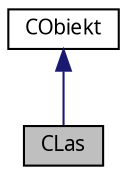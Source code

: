 digraph G
{
  edge [fontname="FreeSans.ttf",fontsize=10,labelfontname="FreeSans.ttf",labelfontsize=10];
  node [fontname="FreeSans.ttf",fontsize=10,shape=record];
  Node1 [label="CLas",height=0.2,width=0.4,color="black", fillcolor="grey75", style="filled" fontcolor="black"];
  Node2 -> Node1 [dir=back,color="midnightblue",fontsize=10,style="solid"];
  Node2 [label="CObiekt",height=0.2,width=0.4,color="black", fillcolor="white", style="filled",URL="$class_c_obiekt.html",tooltip="klasa bazowa, wszystkich obiektow (Bonus,Gora,Las,Mina,Woda)"];
}
